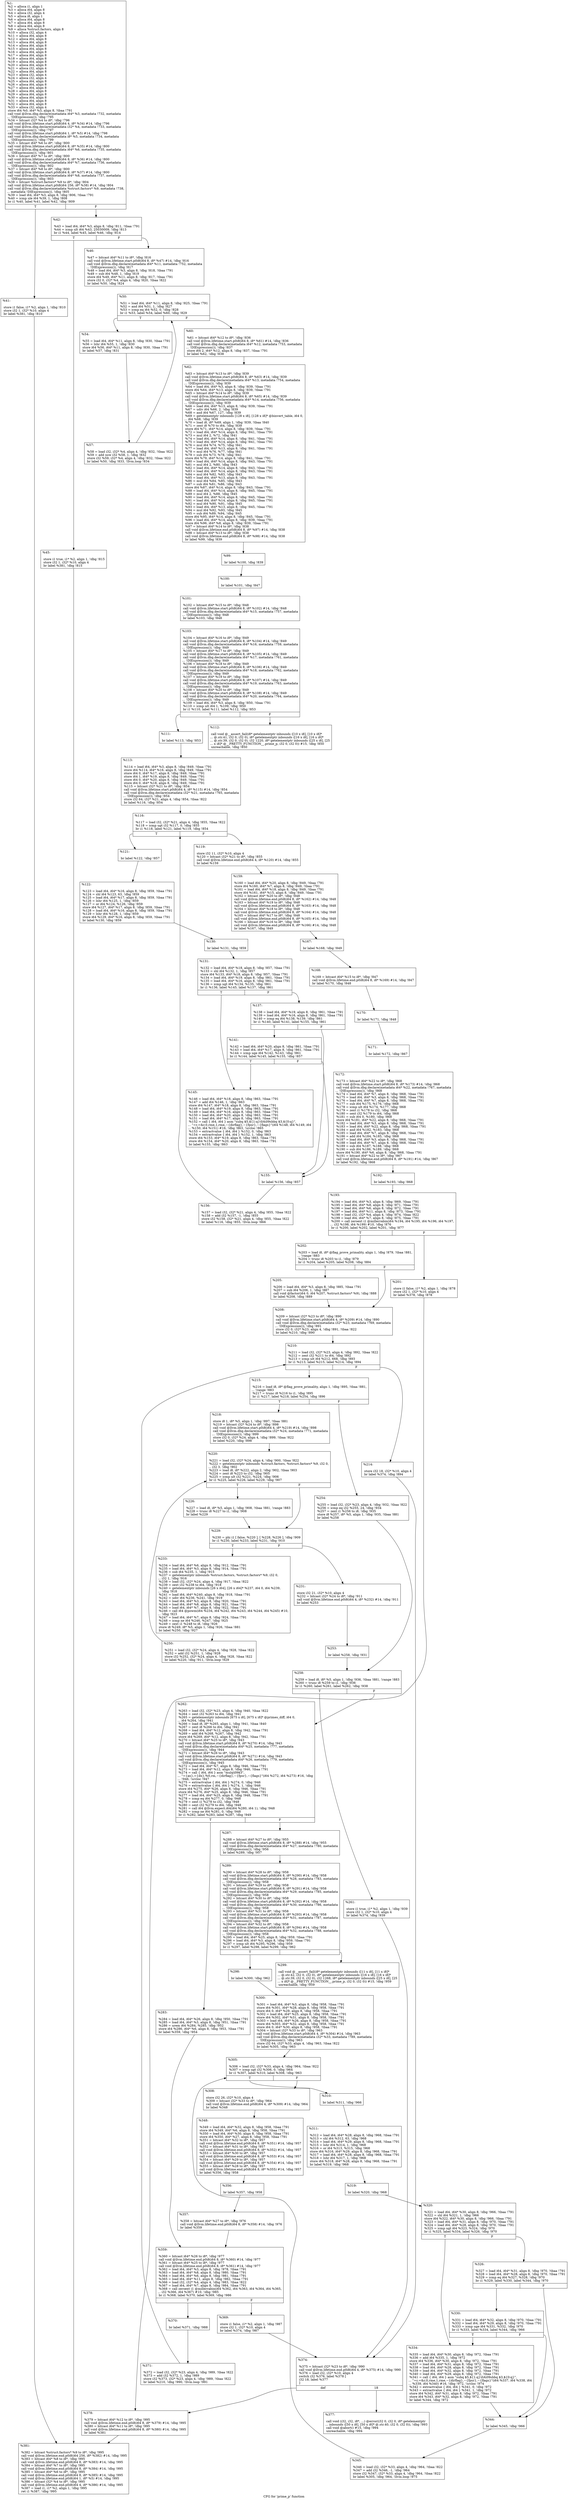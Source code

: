 digraph "CFG for 'prime_p' function" {
	label="CFG for 'prime_p' function";

	Node0x1758770 [shape=record,label="{%1:\l  %2 = alloca i1, align 1\l  %3 = alloca i64, align 8\l  %4 = alloca i32, align 4\l  %5 = alloca i8, align 1\l  %6 = alloca i64, align 8\l  %7 = alloca i64, align 8\l  %8 = alloca i64, align 8\l  %9 = alloca %struct.factors, align 8\l  %10 = alloca i32, align 4\l  %11 = alloca i64, align 8\l  %12 = alloca i64, align 8\l  %13 = alloca i64, align 8\l  %14 = alloca i64, align 8\l  %15 = alloca i64, align 8\l  %16 = alloca i64, align 8\l  %17 = alloca i64, align 8\l  %18 = alloca i64, align 8\l  %19 = alloca i64, align 8\l  %20 = alloca i64, align 8\l  %21 = alloca i32, align 4\l  %22 = alloca i64, align 8\l  %23 = alloca i32, align 4\l  %24 = alloca i32, align 4\l  %25 = alloca i64, align 8\l  %26 = alloca i64, align 8\l  %27 = alloca i64, align 8\l  %28 = alloca i64, align 8\l  %29 = alloca i64, align 8\l  %30 = alloca i64, align 8\l  %31 = alloca i64, align 8\l  %32 = alloca i64, align 8\l  %33 = alloca i32, align 4\l  store i64 %0, i64* %3, align 8, !tbaa !791\l  call void @llvm.dbg.declare(metadata i64* %3, metadata !732, metadata\l... !DIExpression()), !dbg !795\l  %34 = bitcast i32* %4 to i8*, !dbg !796\l  call void @llvm.lifetime.start.p0i8(i64 4, i8* %34) #14, !dbg !796\l  call void @llvm.dbg.declare(metadata i32* %4, metadata !733, metadata\l... !DIExpression()), !dbg !797\l  call void @llvm.lifetime.start.p0i8(i64 1, i8* %5) #14, !dbg !798\l  call void @llvm.dbg.declare(metadata i8* %5, metadata !734, metadata\l... !DIExpression()), !dbg !799\l  %35 = bitcast i64* %6 to i8*, !dbg !800\l  call void @llvm.lifetime.start.p0i8(i64 8, i8* %35) #14, !dbg !800\l  call void @llvm.dbg.declare(metadata i64* %6, metadata !735, metadata\l... !DIExpression()), !dbg !801\l  %36 = bitcast i64* %7 to i8*, !dbg !800\l  call void @llvm.lifetime.start.p0i8(i64 8, i8* %36) #14, !dbg !800\l  call void @llvm.dbg.declare(metadata i64* %7, metadata !736, metadata\l... !DIExpression()), !dbg !802\l  %37 = bitcast i64* %8 to i8*, !dbg !800\l  call void @llvm.lifetime.start.p0i8(i64 8, i8* %37) #14, !dbg !800\l  call void @llvm.dbg.declare(metadata i64* %8, metadata !737, metadata\l... !DIExpression()), !dbg !803\l  %38 = bitcast %struct.factors* %9 to i8*, !dbg !804\l  call void @llvm.lifetime.start.p0i8(i64 256, i8* %38) #14, !dbg !804\l  call void @llvm.dbg.declare(metadata %struct.factors* %9, metadata !738,\l... metadata !DIExpression()), !dbg !805\l  %39 = load i64, i64* %3, align 8, !dbg !806, !tbaa !791\l  %40 = icmp ule i64 %39, 1, !dbg !808\l  br i1 %40, label %41, label %42, !dbg !809\l|{<s0>T|<s1>F}}"];
	Node0x1758770:s0 -> Node0x170dac0;
	Node0x1758770:s1 -> Node0x170db10;
	Node0x170dac0 [shape=record,label="{%41:\l\l  store i1 false, i1* %2, align 1, !dbg !810\l  store i32 1, i32* %10, align 4\l  br label %381, !dbg !810\l}"];
	Node0x170dac0 -> Node0x170f410;
	Node0x170db10 [shape=record,label="{%42:\l\l  %43 = load i64, i64* %3, align 8, !dbg !811, !tbaa !791\l  %44 = icmp ult i64 %43, 25030009, !dbg !813\l  br i1 %44, label %45, label %46, !dbg !814\l|{<s0>T|<s1>F}}"];
	Node0x170db10:s0 -> Node0x170db60;
	Node0x170db10:s1 -> Node0x170dbb0;
	Node0x170db60 [shape=record,label="{%45:\l\l  store i1 true, i1* %2, align 1, !dbg !815\l  store i32 1, i32* %10, align 4\l  br label %381, !dbg !815\l}"];
	Node0x170db60 -> Node0x170f410;
	Node0x170dbb0 [shape=record,label="{%46:\l\l  %47 = bitcast i64* %11 to i8*, !dbg !816\l  call void @llvm.lifetime.start.p0i8(i64 8, i8* %47) #14, !dbg !816\l  call void @llvm.dbg.declare(metadata i64* %11, metadata !752, metadata\l... !DIExpression()), !dbg !817\l  %48 = load i64, i64* %3, align 8, !dbg !818, !tbaa !791\l  %49 = sub i64 %48, 1, !dbg !819\l  store i64 %49, i64* %11, align 8, !dbg !817, !tbaa !791\l  store i32 0, i32* %4, align 4, !dbg !820, !tbaa !822\l  br label %50, !dbg !824\l}"];
	Node0x170dbb0 -> Node0x170dc00;
	Node0x170dc00 [shape=record,label="{%50:\l\l  %51 = load i64, i64* %11, align 8, !dbg !825, !tbaa !791\l  %52 = and i64 %51, 1, !dbg !827\l  %53 = icmp eq i64 %52, 0, !dbg !828\l  br i1 %53, label %54, label %60, !dbg !829\l|{<s0>T|<s1>F}}"];
	Node0x170dc00:s0 -> Node0x170dc50;
	Node0x170dc00:s1 -> Node0x170dcf0;
	Node0x170dc50 [shape=record,label="{%54:\l\l  %55 = load i64, i64* %11, align 8, !dbg !830, !tbaa !791\l  %56 = lshr i64 %55, 1, !dbg !830\l  store i64 %56, i64* %11, align 8, !dbg !830, !tbaa !791\l  br label %57, !dbg !831\l}"];
	Node0x170dc50 -> Node0x170dca0;
	Node0x170dca0 [shape=record,label="{%57:\l\l  %58 = load i32, i32* %4, align 4, !dbg !832, !tbaa !822\l  %59 = add nsw i32 %58, 1, !dbg !832\l  store i32 %59, i32* %4, align 4, !dbg !832, !tbaa !822\l  br label %50, !dbg !833, !llvm.loop !834\l}"];
	Node0x170dca0 -> Node0x170dc00;
	Node0x170dcf0 [shape=record,label="{%60:\l\l  %61 = bitcast i64* %12 to i8*, !dbg !836\l  call void @llvm.lifetime.start.p0i8(i64 8, i8* %61) #14, !dbg !836\l  call void @llvm.dbg.declare(metadata i64* %12, metadata !753, metadata\l... !DIExpression()), !dbg !837\l  store i64 2, i64* %12, align 8, !dbg !837, !tbaa !791\l  br label %62, !dbg !838\l}"];
	Node0x170dcf0 -> Node0x170dd40;
	Node0x170dd40 [shape=record,label="{%62:\l\l  %63 = bitcast i64* %13 to i8*, !dbg !839\l  call void @llvm.lifetime.start.p0i8(i64 8, i8* %63) #14, !dbg !839\l  call void @llvm.dbg.declare(metadata i64* %13, metadata !754, metadata\l... !DIExpression()), !dbg !839\l  %64 = load i64, i64* %3, align 8, !dbg !839, !tbaa !791\l  store i64 %64, i64* %13, align 8, !dbg !839, !tbaa !791\l  %65 = bitcast i64* %14 to i8*, !dbg !839\l  call void @llvm.lifetime.start.p0i8(i64 8, i8* %65) #14, !dbg !839\l  call void @llvm.dbg.declare(metadata i64* %14, metadata !756, metadata\l... !DIExpression()), !dbg !839\l  %66 = load i64, i64* %13, align 8, !dbg !839, !tbaa !791\l  %67 = udiv i64 %66, 2, !dbg !839\l  %68 = and i64 %67, 127, !dbg !839\l  %69 = getelementptr inbounds [128 x i8], [128 x i8]* @binvert_table, i64 0,\l... i64 %68, !dbg !839\l  %70 = load i8, i8* %69, align 1, !dbg !839, !tbaa !840\l  %71 = zext i8 %70 to i64, !dbg !839\l  store i64 %71, i64* %14, align 8, !dbg !839, !tbaa !791\l  %72 = load i64, i64* %14, align 8, !dbg !841, !tbaa !791\l  %73 = mul i64 2, %72, !dbg !841\l  %74 = load i64, i64* %14, align 8, !dbg !841, !tbaa !791\l  %75 = load i64, i64* %14, align 8, !dbg !841, !tbaa !791\l  %76 = mul i64 %74, %75, !dbg !841\l  %77 = load i64, i64* %13, align 8, !dbg !841, !tbaa !791\l  %78 = mul i64 %76, %77, !dbg !841\l  %79 = sub i64 %73, %78, !dbg !841\l  store i64 %79, i64* %14, align 8, !dbg !841, !tbaa !791\l  %80 = load i64, i64* %14, align 8, !dbg !843, !tbaa !791\l  %81 = mul i64 2, %80, !dbg !843\l  %82 = load i64, i64* %14, align 8, !dbg !843, !tbaa !791\l  %83 = load i64, i64* %14, align 8, !dbg !843, !tbaa !791\l  %84 = mul i64 %82, %83, !dbg !843\l  %85 = load i64, i64* %13, align 8, !dbg !843, !tbaa !791\l  %86 = mul i64 %84, %85, !dbg !843\l  %87 = sub i64 %81, %86, !dbg !843\l  store i64 %87, i64* %14, align 8, !dbg !843, !tbaa !791\l  %88 = load i64, i64* %14, align 8, !dbg !845, !tbaa !791\l  %89 = mul i64 2, %88, !dbg !845\l  %90 = load i64, i64* %14, align 8, !dbg !845, !tbaa !791\l  %91 = load i64, i64* %14, align 8, !dbg !845, !tbaa !791\l  %92 = mul i64 %90, %91, !dbg !845\l  %93 = load i64, i64* %13, align 8, !dbg !845, !tbaa !791\l  %94 = mul i64 %92, %93, !dbg !845\l  %95 = sub i64 %89, %94, !dbg !845\l  store i64 %95, i64* %14, align 8, !dbg !845, !tbaa !791\l  %96 = load i64, i64* %14, align 8, !dbg !839, !tbaa !791\l  store i64 %96, i64* %8, align 8, !dbg !839, !tbaa !791\l  %97 = bitcast i64* %14 to i8*, !dbg !838\l  call void @llvm.lifetime.end.p0i8(i64 8, i8* %97) #14, !dbg !838\l  %98 = bitcast i64* %13 to i8*, !dbg !838\l  call void @llvm.lifetime.end.p0i8(i64 8, i8* %98) #14, !dbg !838\l  br label %99, !dbg !839\l}"];
	Node0x170dd40 -> Node0x170dd90;
	Node0x170dd90 [shape=record,label="{%99:\l\l  br label %100, !dbg !839\l}"];
	Node0x170dd90 -> Node0x170dde0;
	Node0x170dde0 [shape=record,label="{%100:\l\l  br label %101, !dbg !847\l}"];
	Node0x170dde0 -> Node0x170de30;
	Node0x170de30 [shape=record,label="{%101:\l\l  %102 = bitcast i64* %15 to i8*, !dbg !848\l  call void @llvm.lifetime.start.p0i8(i64 8, i8* %102) #14, !dbg !848\l  call void @llvm.dbg.declare(metadata i64* %15, metadata !757, metadata\l... !DIExpression()), !dbg !848\l  br label %103, !dbg !848\l}"];
	Node0x170de30 -> Node0x170de80;
	Node0x170de80 [shape=record,label="{%103:\l\l  %104 = bitcast i64* %16 to i8*, !dbg !849\l  call void @llvm.lifetime.start.p0i8(i64 8, i8* %104) #14, !dbg !849\l  call void @llvm.dbg.declare(metadata i64* %16, metadata !759, metadata\l... !DIExpression()), !dbg !849\l  %105 = bitcast i64* %17 to i8*, !dbg !849\l  call void @llvm.lifetime.start.p0i8(i64 8, i8* %105) #14, !dbg !849\l  call void @llvm.dbg.declare(metadata i64* %17, metadata !761, metadata\l... !DIExpression()), !dbg !849\l  %106 = bitcast i64* %18 to i8*, !dbg !849\l  call void @llvm.lifetime.start.p0i8(i64 8, i8* %106) #14, !dbg !849\l  call void @llvm.dbg.declare(metadata i64* %18, metadata !762, metadata\l... !DIExpression()), !dbg !849\l  %107 = bitcast i64* %19 to i8*, !dbg !849\l  call void @llvm.lifetime.start.p0i8(i64 8, i8* %107) #14, !dbg !849\l  call void @llvm.dbg.declare(metadata i64* %19, metadata !763, metadata\l... !DIExpression()), !dbg !849\l  %108 = bitcast i64* %20 to i8*, !dbg !849\l  call void @llvm.lifetime.start.p0i8(i64 8, i8* %108) #14, !dbg !849\l  call void @llvm.dbg.declare(metadata i64* %20, metadata !764, metadata\l... !DIExpression()), !dbg !849\l  %109 = load i64, i64* %3, align 8, !dbg !850, !tbaa !791\l  %110 = icmp ult i64 1, %109, !dbg !850\l  br i1 %110, label %111, label %112, !dbg !853\l|{<s0>T|<s1>F}}"];
	Node0x170de80:s0 -> Node0x170ded0;
	Node0x170de80:s1 -> Node0x170df20;
	Node0x170ded0 [shape=record,label="{%111:\l\l  br label %113, !dbg !853\l}"];
	Node0x170ded0 -> Node0x170df70;
	Node0x170df20 [shape=record,label="{%112:\l\l  call void @__assert_fail(i8* getelementptr inbounds ([10 x i8], [10 x i8]*\l... @.str.41, i32 0, i32 0), i8* getelementptr inbounds ([16 x i8], [16 x i8]*\l... @.str.39, i32 0, i32 0), i32 1220, i8* getelementptr inbounds ([25 x i8], [25\l... x i8]* @__PRETTY_FUNCTION__.prime_p, i32 0, i32 0)) #15, !dbg !850\l  unreachable, !dbg !850\l}"];
	Node0x170df70 [shape=record,label="{%113:\l\l  %114 = load i64, i64* %3, align 8, !dbg !849, !tbaa !791\l  store i64 %114, i64* %16, align 8, !dbg !849, !tbaa !791\l  store i64 0, i64* %17, align 8, !dbg !849, !tbaa !791\l  store i64 1, i64* %19, align 8, !dbg !849, !tbaa !791\l  store i64 0, i64* %20, align 8, !dbg !849, !tbaa !791\l  store i64 0, i64* %18, align 8, !dbg !849, !tbaa !791\l  %115 = bitcast i32* %21 to i8*, !dbg !854\l  call void @llvm.lifetime.start.p0i8(i64 4, i8* %115) #14, !dbg !854\l  call void @llvm.dbg.declare(metadata i32* %21, metadata !765, metadata\l... !DIExpression()), !dbg !854\l  store i32 64, i32* %21, align 4, !dbg !854, !tbaa !822\l  br label %116, !dbg !854\l}"];
	Node0x170df70 -> Node0x170dfc0;
	Node0x170dfc0 [shape=record,label="{%116:\l\l  %117 = load i32, i32* %21, align 4, !dbg !855, !tbaa !822\l  %118 = icmp ugt i32 %117, 0, !dbg !855\l  br i1 %118, label %121, label %119, !dbg !854\l|{<s0>T|<s1>F}}"];
	Node0x170dfc0:s0 -> Node0x170e060;
	Node0x170dfc0:s1 -> Node0x170e010;
	Node0x170e010 [shape=record,label="{%119:\l\l  store i32 11, i32* %10, align 4\l  %120 = bitcast i32* %21 to i8*, !dbg !855\l  call void @llvm.lifetime.end.p0i8(i64 4, i8* %120) #14, !dbg !855\l  br label %159\l}"];
	Node0x170e010 -> Node0x170e330;
	Node0x170e060 [shape=record,label="{%121:\l\l  br label %122, !dbg !857\l}"];
	Node0x170e060 -> Node0x170e0b0;
	Node0x170e0b0 [shape=record,label="{%122:\l\l  %123 = load i64, i64* %16, align 8, !dbg !859, !tbaa !791\l  %124 = shl i64 %123, 63, !dbg !859\l  %125 = load i64, i64* %17, align 8, !dbg !859, !tbaa !791\l  %126 = lshr i64 %125, 1, !dbg !859\l  %127 = or i64 %124, %126, !dbg !859\l  store i64 %127, i64* %17, align 8, !dbg !859, !tbaa !791\l  %128 = load i64, i64* %16, align 8, !dbg !859, !tbaa !791\l  %129 = lshr i64 %128, 1, !dbg !859\l  store i64 %129, i64* %16, align 8, !dbg !859, !tbaa !791\l  br label %130, !dbg !859\l}"];
	Node0x170e0b0 -> Node0x170e100;
	Node0x170e100 [shape=record,label="{%130:\l\l  br label %131, !dbg !859\l}"];
	Node0x170e100 -> Node0x170e150;
	Node0x170e150 [shape=record,label="{%131:\l\l  %132 = load i64, i64* %18, align 8, !dbg !857, !tbaa !791\l  %133 = shl i64 %132, 1, !dbg !857\l  store i64 %133, i64* %18, align 8, !dbg !857, !tbaa !791\l  %134 = load i64, i64* %19, align 8, !dbg !861, !tbaa !791\l  %135 = load i64, i64* %16, align 8, !dbg !861, !tbaa !791\l  %136 = icmp ugt i64 %134, %135, !dbg !861\l  br i1 %136, label %145, label %137, !dbg !861\l|{<s0>T|<s1>F}}"];
	Node0x170e150:s0 -> Node0x170e240;
	Node0x170e150:s1 -> Node0x170e1a0;
	Node0x170e1a0 [shape=record,label="{%137:\l\l  %138 = load i64, i64* %19, align 8, !dbg !861, !tbaa !791\l  %139 = load i64, i64* %16, align 8, !dbg !861, !tbaa !791\l  %140 = icmp eq i64 %138, %139, !dbg !861\l  br i1 %140, label %141, label %155, !dbg !861\l|{<s0>T|<s1>F}}"];
	Node0x170e1a0:s0 -> Node0x170e1f0;
	Node0x170e1a0:s1 -> Node0x170e290;
	Node0x170e1f0 [shape=record,label="{%141:\l\l  %142 = load i64, i64* %20, align 8, !dbg !861, !tbaa !791\l  %143 = load i64, i64* %17, align 8, !dbg !861, !tbaa !791\l  %144 = icmp uge i64 %142, %143, !dbg !861\l  br i1 %144, label %145, label %155, !dbg !857\l|{<s0>T|<s1>F}}"];
	Node0x170e1f0:s0 -> Node0x170e240;
	Node0x170e1f0:s1 -> Node0x170e290;
	Node0x170e240 [shape=record,label="{%145:\l\l  %146 = load i64, i64* %18, align 8, !dbg !863, !tbaa !791\l  %147 = add i64 %146, 1, !dbg !863\l  store i64 %147, i64* %18, align 8, !dbg !863, !tbaa !791\l  %148 = load i64, i64* %19, align 8, !dbg !863, !tbaa !791\l  %149 = load i64, i64* %16, align 8, !dbg !863, !tbaa !791\l  %150 = load i64, i64* %20, align 8, !dbg !863, !tbaa !791\l  %151 = load i64, i64* %17, align 8, !dbg !863, !tbaa !791\l  %152 = call \{ i64, i64 \} asm \"subq $5,$\{1:q\}\\0A\\09sbbq $3,$\{0:q\}\",\l... \"=r,=&r,0,rme,1,rme,~\{dirflag\},~\{fpsr\},~\{flags\}\"(i64 %148, i64 %149, i64\l... %150, i64 %151) #16, !dbg !863, !srcloc !865\l  %153 = extractvalue \{ i64, i64 \} %152, 0, !dbg !863\l  %154 = extractvalue \{ i64, i64 \} %152, 1, !dbg !863\l  store i64 %153, i64* %19, align 8, !dbg !863, !tbaa !791\l  store i64 %154, i64* %20, align 8, !dbg !863, !tbaa !791\l  br label %155, !dbg !863\l}"];
	Node0x170e240 -> Node0x170e290;
	Node0x170e290 [shape=record,label="{%155:\l\l  br label %156, !dbg !857\l}"];
	Node0x170e290 -> Node0x170e2e0;
	Node0x170e2e0 [shape=record,label="{%156:\l\l  %157 = load i32, i32* %21, align 4, !dbg !855, !tbaa !822\l  %158 = add i32 %157, -1, !dbg !855\l  store i32 %158, i32* %21, align 4, !dbg !855, !tbaa !822\l  br label %116, !dbg !855, !llvm.loop !866\l}"];
	Node0x170e2e0 -> Node0x170dfc0;
	Node0x170e330 [shape=record,label="{%159:\l\l  %160 = load i64, i64* %20, align 8, !dbg !849, !tbaa !791\l  store i64 %160, i64* %7, align 8, !dbg !849, !tbaa !791\l  %161 = load i64, i64* %18, align 8, !dbg !849, !tbaa !791\l  store i64 %161, i64* %15, align 8, !dbg !849, !tbaa !791\l  %162 = bitcast i64* %20 to i8*, !dbg !848\l  call void @llvm.lifetime.end.p0i8(i64 8, i8* %162) #14, !dbg !848\l  %163 = bitcast i64* %19 to i8*, !dbg !848\l  call void @llvm.lifetime.end.p0i8(i64 8, i8* %163) #14, !dbg !848\l  %164 = bitcast i64* %18 to i8*, !dbg !848\l  call void @llvm.lifetime.end.p0i8(i64 8, i8* %164) #14, !dbg !848\l  %165 = bitcast i64* %17 to i8*, !dbg !848\l  call void @llvm.lifetime.end.p0i8(i64 8, i8* %165) #14, !dbg !848\l  %166 = bitcast i64* %16 to i8*, !dbg !848\l  call void @llvm.lifetime.end.p0i8(i64 8, i8* %166) #14, !dbg !848\l  br label %167, !dbg !849\l}"];
	Node0x170e330 -> Node0x170e380;
	Node0x170e380 [shape=record,label="{%167:\l\l  br label %168, !dbg !849\l}"];
	Node0x170e380 -> Node0x170e3d0;
	Node0x170e3d0 [shape=record,label="{%168:\l\l  %169 = bitcast i64* %15 to i8*, !dbg !847\l  call void @llvm.lifetime.end.p0i8(i64 8, i8* %169) #14, !dbg !847\l  br label %170, !dbg !848\l}"];
	Node0x170e3d0 -> Node0x170e420;
	Node0x170e420 [shape=record,label="{%170:\l\l  br label %171, !dbg !848\l}"];
	Node0x170e420 -> Node0x170e470;
	Node0x170e470 [shape=record,label="{%171:\l\l  br label %172, !dbg !867\l}"];
	Node0x170e470 -> Node0x170e4c0;
	Node0x170e4c0 [shape=record,label="{%172:\l\l  %173 = bitcast i64* %22 to i8*, !dbg !868\l  call void @llvm.lifetime.start.p0i8(i64 8, i8* %173) #14, !dbg !868\l  call void @llvm.dbg.declare(metadata i64* %22, metadata !767, metadata\l... !DIExpression()), !dbg !868\l  %174 = load i64, i64* %7, align 8, !dbg !868, !tbaa !791\l  %175 = load i64, i64* %3, align 8, !dbg !868, !tbaa !791\l  %176 = load i64, i64* %7, align 8, !dbg !868, !tbaa !791\l  %177 = sub i64 %175, %176, !dbg !868\l  %178 = icmp ult i64 %174, %177, !dbg !868\l  %179 = zext i1 %178 to i32, !dbg !868\l  %180 = sext i32 %179 to i64, !dbg !868\l  %181 = sub i64 0, %180, !dbg !868\l  store i64 %181, i64* %22, align 8, !dbg !868, !tbaa !791\l  %182 = load i64, i64* %3, align 8, !dbg !868, !tbaa !791\l  %183 = load i64, i64* %22, align 8, !dbg !868, !tbaa !791\l  %184 = and i64 %182, %183, !dbg !868\l  %185 = load i64, i64* %7, align 8, !dbg !868, !tbaa !791\l  %186 = add i64 %184, %185, !dbg !868\l  %187 = load i64, i64* %3, align 8, !dbg !868, !tbaa !791\l  %188 = load i64, i64* %7, align 8, !dbg !868, !tbaa !791\l  %189 = sub i64 %187, %188, !dbg !868\l  %190 = sub i64 %186, %189, !dbg !868\l  store i64 %190, i64* %6, align 8, !dbg !868, !tbaa !791\l  %191 = bitcast i64* %22 to i8*, !dbg !867\l  call void @llvm.lifetime.end.p0i8(i64 8, i8* %191) #14, !dbg !867\l  br label %192, !dbg !868\l}"];
	Node0x170e4c0 -> Node0x170e510;
	Node0x170e510 [shape=record,label="{%192:\l\l  br label %193, !dbg !868\l}"];
	Node0x170e510 -> Node0x170e560;
	Node0x170e560 [shape=record,label="{%193:\l\l  %194 = load i64, i64* %3, align 8, !dbg !869, !tbaa !791\l  %195 = load i64, i64* %8, align 8, !dbg !871, !tbaa !791\l  %196 = load i64, i64* %6, align 8, !dbg !872, !tbaa !791\l  %197 = load i64, i64* %11, align 8, !dbg !873, !tbaa !791\l  %198 = load i32, i32* %4, align 4, !dbg !874, !tbaa !822\l  %199 = load i64, i64* %7, align 8, !dbg !875, !tbaa !791\l  %200 = call zeroext i1 @millerrabin(i64 %194, i64 %195, i64 %196, i64 %197,\l... i32 %198, i64 %199) #10, !dbg !876\l  br i1 %200, label %202, label %201, !dbg !877\l|{<s0>T|<s1>F}}"];
	Node0x170e560:s0 -> Node0x170e600;
	Node0x170e560:s1 -> Node0x170e5b0;
	Node0x170e5b0 [shape=record,label="{%201:\l\l  store i1 false, i1* %2, align 1, !dbg !878\l  store i32 1, i32* %10, align 4\l  br label %378, !dbg !878\l}"];
	Node0x170e5b0 -> Node0x170f3c0;
	Node0x170e600 [shape=record,label="{%202:\l\l  %203 = load i8, i8* @flag_prove_primality, align 1, !dbg !879, !tbaa !881,\l... !range !883\l  %204 = trunc i8 %203 to i1, !dbg !879\l  br i1 %204, label %205, label %208, !dbg !884\l|{<s0>T|<s1>F}}"];
	Node0x170e600:s0 -> Node0x170e650;
	Node0x170e600:s1 -> Node0x170e6a0;
	Node0x170e650 [shape=record,label="{%205:\l\l  %206 = load i64, i64* %3, align 8, !dbg !885, !tbaa !791\l  %207 = sub i64 %206, 1, !dbg !887\l  call void @factor(i64 0, i64 %207, %struct.factors* %9), !dbg !888\l  br label %208, !dbg !889\l}"];
	Node0x170e650 -> Node0x170e6a0;
	Node0x170e6a0 [shape=record,label="{%208:\l\l  %209 = bitcast i32* %23 to i8*, !dbg !890\l  call void @llvm.lifetime.start.p0i8(i64 4, i8* %209) #14, !dbg !890\l  call void @llvm.dbg.declare(metadata i32* %23, metadata !769, metadata\l... !DIExpression()), !dbg !891\l  store i32 0, i32* %23, align 4, !dbg !891, !tbaa !822\l  br label %210, !dbg !890\l}"];
	Node0x170e6a0 -> Node0x170e6f0;
	Node0x170e6f0 [shape=record,label="{%210:\l\l  %211 = load i32, i32* %23, align 4, !dbg !892, !tbaa !822\l  %212 = zext i32 %211 to i64, !dbg !892\l  %213 = icmp ult i64 %212, 668, !dbg !893\l  br i1 %213, label %215, label %214, !dbg !894\l|{<s0>T|<s1>F}}"];
	Node0x170e6f0:s0 -> Node0x170e790;
	Node0x170e6f0:s1 -> Node0x170e740;
	Node0x170e740 [shape=record,label="{%214:\l\l  store i32 18, i32* %10, align 4\l  br label %374, !dbg !894\l}"];
	Node0x170e740 -> Node0x170f320;
	Node0x170e790 [shape=record,label="{%215:\l\l  %216 = load i8, i8* @flag_prove_primality, align 1, !dbg !895, !tbaa !881,\l... !range !883\l  %217 = trunc i8 %216 to i1, !dbg !895\l  br i1 %217, label %218, label %254, !dbg !896\l|{<s0>T|<s1>F}}"];
	Node0x170e790:s0 -> Node0x170e7e0;
	Node0x170e790:s1 -> Node0x170ea60;
	Node0x170e7e0 [shape=record,label="{%218:\l\l  store i8 1, i8* %5, align 1, !dbg !897, !tbaa !881\l  %219 = bitcast i32* %24 to i8*, !dbg !898\l  call void @llvm.lifetime.start.p0i8(i64 4, i8* %219) #14, !dbg !898\l  call void @llvm.dbg.declare(metadata i32* %24, metadata !771, metadata\l... !DIExpression()), !dbg !899\l  store i32 0, i32* %24, align 4, !dbg !899, !tbaa !822\l  br label %220, !dbg !898\l}"];
	Node0x170e7e0 -> Node0x170e830;
	Node0x170e830 [shape=record,label="{%220:\l\l  %221 = load i32, i32* %24, align 4, !dbg !900, !tbaa !822\l  %222 = getelementptr inbounds %struct.factors, %struct.factors* %9, i32 0,\l... i32 3, !dbg !902\l  %223 = load i8, i8* %222, align 2, !dbg !902, !tbaa !903\l  %224 = zext i8 %223 to i32, !dbg !905\l  %225 = icmp ult i32 %221, %224, !dbg !906\l  br i1 %225, label %226, label %229, !dbg !907\l|{<s0>T|<s1>F}}"];
	Node0x170e830:s0 -> Node0x170e880;
	Node0x170e830:s1 -> Node0x170e8d0;
	Node0x170e880 [shape=record,label="{%226:\l\l  %227 = load i8, i8* %5, align 1, !dbg !908, !tbaa !881, !range !883\l  %228 = trunc i8 %227 to i1, !dbg !908\l  br label %229\l}"];
	Node0x170e880 -> Node0x170e8d0;
	Node0x170e8d0 [shape=record,label="{%229:\l\l  %230 = phi i1 [ false, %220 ], [ %228, %226 ], !dbg !909\l  br i1 %230, label %233, label %231, !dbg !910\l|{<s0>T|<s1>F}}"];
	Node0x170e8d0:s0 -> Node0x170e970;
	Node0x170e8d0:s1 -> Node0x170e920;
	Node0x170e920 [shape=record,label="{%231:\l\l  store i32 21, i32* %10, align 4\l  %232 = bitcast i32* %24 to i8*, !dbg !911\l  call void @llvm.lifetime.end.p0i8(i64 4, i8* %232) #14, !dbg !911\l  br label %253\l}"];
	Node0x170e920 -> Node0x170ea10;
	Node0x170e970 [shape=record,label="{%233:\l\l  %234 = load i64, i64* %6, align 8, !dbg !912, !tbaa !791\l  %235 = load i64, i64* %3, align 8, !dbg !914, !tbaa !791\l  %236 = sub i64 %235, 1, !dbg !915\l  %237 = getelementptr inbounds %struct.factors, %struct.factors* %9, i32 0,\l... i32 1, !dbg !916\l  %238 = load i32, i32* %24, align 4, !dbg !917, !tbaa !822\l  %239 = zext i32 %238 to i64, !dbg !918\l  %240 = getelementptr inbounds [26 x i64], [26 x i64]* %237, i64 0, i64 %239,\l... !dbg !918\l  %241 = load i64, i64* %240, align 8, !dbg !918, !tbaa !791\l  %242 = udiv i64 %236, %241, !dbg !919\l  %243 = load i64, i64* %3, align 8, !dbg !920, !tbaa !791\l  %244 = load i64, i64* %8, align 8, !dbg !921, !tbaa !791\l  %245 = load i64, i64* %7, align 8, !dbg !922, !tbaa !791\l  %246 = call i64 @powm(i64 %234, i64 %242, i64 %243, i64 %244, i64 %245) #10,\l... !dbg !923\l  %247 = load i64, i64* %7, align 8, !dbg !924, !tbaa !791\l  %248 = icmp ne i64 %246, %247, !dbg !925\l  %249 = zext i1 %248 to i8, !dbg !926\l  store i8 %249, i8* %5, align 1, !dbg !926, !tbaa !881\l  br label %250, !dbg !927\l}"];
	Node0x170e970 -> Node0x170e9c0;
	Node0x170e9c0 [shape=record,label="{%250:\l\l  %251 = load i32, i32* %24, align 4, !dbg !928, !tbaa !822\l  %252 = add i32 %251, 1, !dbg !928\l  store i32 %252, i32* %24, align 4, !dbg !928, !tbaa !822\l  br label %220, !dbg !911, !llvm.loop !929\l}"];
	Node0x170e9c0 -> Node0x170e830;
	Node0x170ea10 [shape=record,label="{%253:\l\l  br label %258, !dbg !931\l}"];
	Node0x170ea10 -> Node0x170eab0;
	Node0x170ea60 [shape=record,label="{%254:\l\l  %255 = load i32, i32* %23, align 4, !dbg !932, !tbaa !822\l  %256 = icmp eq i32 %255, 24, !dbg !934\l  %257 = zext i1 %256 to i8, !dbg !935\l  store i8 %257, i8* %5, align 1, !dbg !935, !tbaa !881\l  br label %258\l}"];
	Node0x170ea60 -> Node0x170eab0;
	Node0x170eab0 [shape=record,label="{%258:\l\l  %259 = load i8, i8* %5, align 1, !dbg !936, !tbaa !881, !range !883\l  %260 = trunc i8 %259 to i1, !dbg !936\l  br i1 %260, label %261, label %262, !dbg !938\l|{<s0>T|<s1>F}}"];
	Node0x170eab0:s0 -> Node0x170eb00;
	Node0x170eab0:s1 -> Node0x170eb50;
	Node0x170eb00 [shape=record,label="{%261:\l\l  store i1 true, i1* %2, align 1, !dbg !939\l  store i32 1, i32* %10, align 4\l  br label %374, !dbg !939\l}"];
	Node0x170eb00 -> Node0x170f320;
	Node0x170eb50 [shape=record,label="{%262:\l\l  %263 = load i32, i32* %23, align 4, !dbg !940, !tbaa !822\l  %264 = zext i32 %263 to i64, !dbg !941\l  %265 = getelementptr inbounds [675 x i8], [675 x i8]* @primes_diff, i64 0,\l... i64 %264, !dbg !941\l  %266 = load i8, i8* %265, align 1, !dbg !941, !tbaa !840\l  %267 = zext i8 %266 to i64, !dbg !941\l  %268 = load i64, i64* %12, align 8, !dbg !942, !tbaa !791\l  %269 = add i64 %268, %267, !dbg !942\l  store i64 %269, i64* %12, align 8, !dbg !942, !tbaa !791\l  %270 = bitcast i64* %25 to i8*, !dbg !943\l  call void @llvm.lifetime.start.p0i8(i64 8, i8* %270) #14, !dbg !943\l  call void @llvm.dbg.declare(metadata i64* %25, metadata !777, metadata\l... !DIExpression()), !dbg !944\l  %271 = bitcast i64* %26 to i8*, !dbg !943\l  call void @llvm.lifetime.start.p0i8(i64 8, i8* %271) #14, !dbg !943\l  call void @llvm.dbg.declare(metadata i64* %26, metadata !779, metadata\l... !DIExpression()), !dbg !945\l  %272 = load i64, i64* %7, align 8, !dbg !946, !tbaa !791\l  %273 = load i64, i64* %12, align 8, !dbg !946, !tbaa !791\l  %274 = call \{ i64, i64 \} asm \"mulq\\09$3\",\l... \"=\{ax\},=\{dx\},%0,rm,~\{dirflag\},~\{fpsr\},~\{flags\}\"(i64 %272, i64 %273) #16, !dbg\l... !946, !srcloc !947\l  %275 = extractvalue \{ i64, i64 \} %274, 0, !dbg !946\l  %276 = extractvalue \{ i64, i64 \} %274, 1, !dbg !946\l  store i64 %275, i64* %26, align 8, !dbg !946, !tbaa !791\l  store i64 %276, i64* %25, align 8, !dbg !946, !tbaa !791\l  %277 = load i64, i64* %25, align 8, !dbg !948, !tbaa !791\l  %278 = icmp eq i64 %277, 0, !dbg !948\l  %279 = zext i1 %278 to i32, !dbg !948\l  %280 = sext i32 %279 to i64, !dbg !948\l  %281 = call i64 @llvm.expect.i64(i64 %280, i64 1), !dbg !948\l  %282 = icmp ne i64 %281, 0, !dbg !948\l  br i1 %282, label %283, label %287, !dbg !949\l|{<s0>T|<s1>F}}"];
	Node0x170eb50:s0 -> Node0x170eba0;
	Node0x170eb50:s1 -> Node0x170ebf0;
	Node0x170eba0 [shape=record,label="{%283:\l\l  %284 = load i64, i64* %26, align 8, !dbg !950, !tbaa !791\l  %285 = load i64, i64* %3, align 8, !dbg !951, !tbaa !791\l  %286 = urem i64 %284, %285, !dbg !952\l  store i64 %286, i64* %6, align 8, !dbg !953, !tbaa !791\l  br label %359, !dbg !954\l}"];
	Node0x170eba0 -> Node0x170f1e0;
	Node0x170ebf0 [shape=record,label="{%287:\l\l  %288 = bitcast i64* %27 to i8*, !dbg !955\l  call void @llvm.lifetime.start.p0i8(i64 8, i8* %288) #14, !dbg !955\l  call void @llvm.dbg.declare(metadata i64* %27, metadata !780, metadata\l... !DIExpression()), !dbg !956\l  br label %289, !dbg !957\l}"];
	Node0x170ebf0 -> Node0x170ec40;
	Node0x170ec40 [shape=record,label="{%289:\l\l  %290 = bitcast i64* %28 to i8*, !dbg !958\l  call void @llvm.lifetime.start.p0i8(i64 8, i8* %290) #14, !dbg !958\l  call void @llvm.dbg.declare(metadata i64* %28, metadata !783, metadata\l... !DIExpression()), !dbg !958\l  %291 = bitcast i64* %29 to i8*, !dbg !958\l  call void @llvm.lifetime.start.p0i8(i64 8, i8* %291) #14, !dbg !958\l  call void @llvm.dbg.declare(metadata i64* %29, metadata !785, metadata\l... !DIExpression()), !dbg !958\l  %292 = bitcast i64* %30 to i8*, !dbg !958\l  call void @llvm.lifetime.start.p0i8(i64 8, i8* %292) #14, !dbg !958\l  call void @llvm.dbg.declare(metadata i64* %30, metadata !786, metadata\l... !DIExpression()), !dbg !958\l  %293 = bitcast i64* %31 to i8*, !dbg !958\l  call void @llvm.lifetime.start.p0i8(i64 8, i8* %293) #14, !dbg !958\l  call void @llvm.dbg.declare(metadata i64* %31, metadata !787, metadata\l... !DIExpression()), !dbg !958\l  %294 = bitcast i64* %32 to i8*, !dbg !958\l  call void @llvm.lifetime.start.p0i8(i64 8, i8* %294) #14, !dbg !958\l  call void @llvm.dbg.declare(metadata i64* %32, metadata !788, metadata\l... !DIExpression()), !dbg !958\l  %295 = load i64, i64* %25, align 8, !dbg !959, !tbaa !791\l  %296 = load i64, i64* %3, align 8, !dbg !959, !tbaa !791\l  %297 = icmp ult i64 %295, %296, !dbg !959\l  br i1 %297, label %298, label %299, !dbg !962\l|{<s0>T|<s1>F}}"];
	Node0x170ec40:s0 -> Node0x170ec90;
	Node0x170ec40:s1 -> Node0x170ece0;
	Node0x170ec90 [shape=record,label="{%298:\l\l  br label %300, !dbg !962\l}"];
	Node0x170ec90 -> Node0x170ed30;
	Node0x170ece0 [shape=record,label="{%299:\l\l  call void @__assert_fail(i8* getelementptr inbounds ([11 x i8], [11 x i8]*\l... @.str.42, i32 0, i32 0), i8* getelementptr inbounds ([16 x i8], [16 x i8]*\l... @.str.39, i32 0, i32 0), i32 1268, i8* getelementptr inbounds ([25 x i8], [25\l... x i8]* @__PRETTY_FUNCTION__.prime_p, i32 0, i32 0)) #15, !dbg !959\l  unreachable, !dbg !959\l}"];
	Node0x170ed30 [shape=record,label="{%300:\l\l  %301 = load i64, i64* %3, align 8, !dbg !958, !tbaa !791\l  store i64 %301, i64* %28, align 8, !dbg !958, !tbaa !791\l  store i64 0, i64* %29, align 8, !dbg !958, !tbaa !791\l  %302 = load i64, i64* %25, align 8, !dbg !958, !tbaa !791\l  store i64 %302, i64* %31, align 8, !dbg !958, !tbaa !791\l  %303 = load i64, i64* %26, align 8, !dbg !958, !tbaa !791\l  store i64 %303, i64* %32, align 8, !dbg !958, !tbaa !791\l  store i64 0, i64* %30, align 8, !dbg !958, !tbaa !791\l  %304 = bitcast i32* %33 to i8*, !dbg !963\l  call void @llvm.lifetime.start.p0i8(i64 4, i8* %304) #14, !dbg !963\l  call void @llvm.dbg.declare(metadata i32* %33, metadata !789, metadata\l... !DIExpression()), !dbg !963\l  store i32 64, i32* %33, align 4, !dbg !963, !tbaa !822\l  br label %305, !dbg !963\l}"];
	Node0x170ed30 -> Node0x170ed80;
	Node0x170ed80 [shape=record,label="{%305:\l\l  %306 = load i32, i32* %33, align 4, !dbg !964, !tbaa !822\l  %307 = icmp ugt i32 %306, 0, !dbg !964\l  br i1 %307, label %310, label %308, !dbg !963\l|{<s0>T|<s1>F}}"];
	Node0x170ed80:s0 -> Node0x170ee20;
	Node0x170ed80:s1 -> Node0x170edd0;
	Node0x170edd0 [shape=record,label="{%308:\l\l  store i32 26, i32* %10, align 4\l  %309 = bitcast i32* %33 to i8*, !dbg !964\l  call void @llvm.lifetime.end.p0i8(i64 4, i8* %309) #14, !dbg !964\l  br label %348\l}"];
	Node0x170edd0 -> Node0x170f0f0;
	Node0x170ee20 [shape=record,label="{%310:\l\l  br label %311, !dbg !966\l}"];
	Node0x170ee20 -> Node0x170ee70;
	Node0x170ee70 [shape=record,label="{%311:\l\l  %312 = load i64, i64* %28, align 8, !dbg !968, !tbaa !791\l  %313 = shl i64 %312, 63, !dbg !968\l  %314 = load i64, i64* %29, align 8, !dbg !968, !tbaa !791\l  %315 = lshr i64 %314, 1, !dbg !968\l  %316 = or i64 %313, %315, !dbg !968\l  store i64 %316, i64* %29, align 8, !dbg !968, !tbaa !791\l  %317 = load i64, i64* %28, align 8, !dbg !968, !tbaa !791\l  %318 = lshr i64 %317, 1, !dbg !968\l  store i64 %318, i64* %28, align 8, !dbg !968, !tbaa !791\l  br label %319, !dbg !968\l}"];
	Node0x170ee70 -> Node0x170eec0;
	Node0x170eec0 [shape=record,label="{%319:\l\l  br label %320, !dbg !968\l}"];
	Node0x170eec0 -> Node0x170ef10;
	Node0x170ef10 [shape=record,label="{%320:\l\l  %321 = load i64, i64* %30, align 8, !dbg !966, !tbaa !791\l  %322 = shl i64 %321, 1, !dbg !966\l  store i64 %322, i64* %30, align 8, !dbg !966, !tbaa !791\l  %323 = load i64, i64* %31, align 8, !dbg !970, !tbaa !791\l  %324 = load i64, i64* %28, align 8, !dbg !970, !tbaa !791\l  %325 = icmp ugt i64 %323, %324, !dbg !970\l  br i1 %325, label %334, label %326, !dbg !970\l|{<s0>T|<s1>F}}"];
	Node0x170ef10:s0 -> Node0x170f000;
	Node0x170ef10:s1 -> Node0x170ef60;
	Node0x170ef60 [shape=record,label="{%326:\l\l  %327 = load i64, i64* %31, align 8, !dbg !970, !tbaa !791\l  %328 = load i64, i64* %28, align 8, !dbg !970, !tbaa !791\l  %329 = icmp eq i64 %327, %328, !dbg !970\l  br i1 %329, label %330, label %344, !dbg !970\l|{<s0>T|<s1>F}}"];
	Node0x170ef60:s0 -> Node0x170efb0;
	Node0x170ef60:s1 -> Node0x170f050;
	Node0x170efb0 [shape=record,label="{%330:\l\l  %331 = load i64, i64* %32, align 8, !dbg !970, !tbaa !791\l  %332 = load i64, i64* %29, align 8, !dbg !970, !tbaa !791\l  %333 = icmp uge i64 %331, %332, !dbg !970\l  br i1 %333, label %334, label %344, !dbg !966\l|{<s0>T|<s1>F}}"];
	Node0x170efb0:s0 -> Node0x170f000;
	Node0x170efb0:s1 -> Node0x170f050;
	Node0x170f000 [shape=record,label="{%334:\l\l  %335 = load i64, i64* %30, align 8, !dbg !972, !tbaa !791\l  %336 = add i64 %335, 1, !dbg !972\l  store i64 %336, i64* %30, align 8, !dbg !972, !tbaa !791\l  %337 = load i64, i64* %31, align 8, !dbg !972, !tbaa !791\l  %338 = load i64, i64* %28, align 8, !dbg !972, !tbaa !791\l  %339 = load i64, i64* %32, align 8, !dbg !972, !tbaa !791\l  %340 = load i64, i64* %29, align 8, !dbg !972, !tbaa !791\l  %341 = call \{ i64, i64 \} asm \"subq $5,$\{1:q\}\\0A\\09sbbq $3,$\{0:q\}\",\l... \"=r,=&r,0,rme,1,rme,~\{dirflag\},~\{fpsr\},~\{flags\}\"(i64 %337, i64 %338, i64\l... %339, i64 %340) #16, !dbg !972, !srcloc !974\l  %342 = extractvalue \{ i64, i64 \} %341, 0, !dbg !972\l  %343 = extractvalue \{ i64, i64 \} %341, 1, !dbg !972\l  store i64 %342, i64* %31, align 8, !dbg !972, !tbaa !791\l  store i64 %343, i64* %32, align 8, !dbg !972, !tbaa !791\l  br label %344, !dbg !972\l}"];
	Node0x170f000 -> Node0x170f050;
	Node0x170f050 [shape=record,label="{%344:\l\l  br label %345, !dbg !966\l}"];
	Node0x170f050 -> Node0x170f0a0;
	Node0x170f0a0 [shape=record,label="{%345:\l\l  %346 = load i32, i32* %33, align 4, !dbg !964, !tbaa !822\l  %347 = add i32 %346, -1, !dbg !964\l  store i32 %347, i32* %33, align 4, !dbg !964, !tbaa !822\l  br label %305, !dbg !964, !llvm.loop !975\l}"];
	Node0x170f0a0 -> Node0x170ed80;
	Node0x170f0f0 [shape=record,label="{%348:\l\l  %349 = load i64, i64* %32, align 8, !dbg !958, !tbaa !791\l  store i64 %349, i64* %6, align 8, !dbg !958, !tbaa !791\l  %350 = load i64, i64* %30, align 8, !dbg !958, !tbaa !791\l  store i64 %350, i64* %27, align 8, !dbg !958, !tbaa !791\l  %351 = bitcast i64* %32 to i8*, !dbg !957\l  call void @llvm.lifetime.end.p0i8(i64 8, i8* %351) #14, !dbg !957\l  %352 = bitcast i64* %31 to i8*, !dbg !957\l  call void @llvm.lifetime.end.p0i8(i64 8, i8* %352) #14, !dbg !957\l  %353 = bitcast i64* %30 to i8*, !dbg !957\l  call void @llvm.lifetime.end.p0i8(i64 8, i8* %353) #14, !dbg !957\l  %354 = bitcast i64* %29 to i8*, !dbg !957\l  call void @llvm.lifetime.end.p0i8(i64 8, i8* %354) #14, !dbg !957\l  %355 = bitcast i64* %28 to i8*, !dbg !957\l  call void @llvm.lifetime.end.p0i8(i64 8, i8* %355) #14, !dbg !957\l  br label %356, !dbg !958\l}"];
	Node0x170f0f0 -> Node0x170f140;
	Node0x170f140 [shape=record,label="{%356:\l\l  br label %357, !dbg !958\l}"];
	Node0x170f140 -> Node0x170f190;
	Node0x170f190 [shape=record,label="{%357:\l\l  %358 = bitcast i64* %27 to i8*, !dbg !976\l  call void @llvm.lifetime.end.p0i8(i64 8, i8* %358) #14, !dbg !976\l  br label %359\l}"];
	Node0x170f190 -> Node0x170f1e0;
	Node0x170f1e0 [shape=record,label="{%359:\l\l  %360 = bitcast i64* %26 to i8*, !dbg !977\l  call void @llvm.lifetime.end.p0i8(i64 8, i8* %360) #14, !dbg !977\l  %361 = bitcast i64* %25 to i8*, !dbg !977\l  call void @llvm.lifetime.end.p0i8(i64 8, i8* %361) #14, !dbg !977\l  %362 = load i64, i64* %3, align 8, !dbg !978, !tbaa !791\l  %363 = load i64, i64* %8, align 8, !dbg !980, !tbaa !791\l  %364 = load i64, i64* %6, align 8, !dbg !981, !tbaa !791\l  %365 = load i64, i64* %11, align 8, !dbg !982, !tbaa !791\l  %366 = load i32, i32* %4, align 4, !dbg !983, !tbaa !822\l  %367 = load i64, i64* %7, align 8, !dbg !984, !tbaa !791\l  %368 = call zeroext i1 @millerrabin(i64 %362, i64 %363, i64 %364, i64 %365,\l... i32 %366, i64 %367) #10, !dbg !985\l  br i1 %368, label %370, label %369, !dbg !986\l|{<s0>T|<s1>F}}"];
	Node0x170f1e0:s0 -> Node0x170f280;
	Node0x170f1e0:s1 -> Node0x170f230;
	Node0x170f230 [shape=record,label="{%369:\l\l  store i1 false, i1* %2, align 1, !dbg !987\l  store i32 1, i32* %10, align 4\l  br label %374, !dbg !987\l}"];
	Node0x170f230 -> Node0x170f320;
	Node0x170f280 [shape=record,label="{%370:\l\l  br label %371, !dbg !988\l}"];
	Node0x170f280 -> Node0x170f2d0;
	Node0x170f2d0 [shape=record,label="{%371:\l\l  %372 = load i32, i32* %23, align 4, !dbg !989, !tbaa !822\l  %373 = add i32 %372, 1, !dbg !989\l  store i32 %373, i32* %23, align 4, !dbg !989, !tbaa !822\l  br label %210, !dbg !990, !llvm.loop !991\l}"];
	Node0x170f2d0 -> Node0x170e6f0;
	Node0x170f320 [shape=record,label="{%374:\l\l  %375 = bitcast i32* %23 to i8*, !dbg !990\l  call void @llvm.lifetime.end.p0i8(i64 4, i8* %375) #14, !dbg !990\l  %376 = load i32, i32* %10, align 4\l  switch i32 %376, label %378 [\l    i32 18, label %377\l  ]\l|{<s0>def|<s1>18}}"];
	Node0x170f320:s0 -> Node0x170f3c0;
	Node0x170f320:s1 -> Node0x170f370;
	Node0x170f370 [shape=record,label="{%377:\l\l  call void (i32, i32, i8*, ...) @error(i32 0, i32 0, i8* getelementptr\l... inbounds ([50 x i8], [50 x i8]* @.str.40, i32 0, i32 0)), !dbg !993\l  call void @abort() #15, !dbg !994\l  unreachable, !dbg !994\l}"];
	Node0x170f3c0 [shape=record,label="{%378:\l\l  %379 = bitcast i64* %12 to i8*, !dbg !995\l  call void @llvm.lifetime.end.p0i8(i64 8, i8* %379) #14, !dbg !995\l  %380 = bitcast i64* %11 to i8*, !dbg !995\l  call void @llvm.lifetime.end.p0i8(i64 8, i8* %380) #14, !dbg !995\l  br label %381\l}"];
	Node0x170f3c0 -> Node0x170f410;
	Node0x170f410 [shape=record,label="{%381:\l\l  %382 = bitcast %struct.factors* %9 to i8*, !dbg !995\l  call void @llvm.lifetime.end.p0i8(i64 256, i8* %382) #14, !dbg !995\l  %383 = bitcast i64* %8 to i8*, !dbg !995\l  call void @llvm.lifetime.end.p0i8(i64 8, i8* %383) #14, !dbg !995\l  %384 = bitcast i64* %7 to i8*, !dbg !995\l  call void @llvm.lifetime.end.p0i8(i64 8, i8* %384) #14, !dbg !995\l  %385 = bitcast i64* %6 to i8*, !dbg !995\l  call void @llvm.lifetime.end.p0i8(i64 8, i8* %385) #14, !dbg !995\l  call void @llvm.lifetime.end.p0i8(i64 1, i8* %5) #14, !dbg !995\l  %386 = bitcast i32* %4 to i8*, !dbg !995\l  call void @llvm.lifetime.end.p0i8(i64 4, i8* %386) #14, !dbg !995\l  %387 = load i1, i1* %2, align 1, !dbg !995\l  ret i1 %387, !dbg !995\l}"];
}
